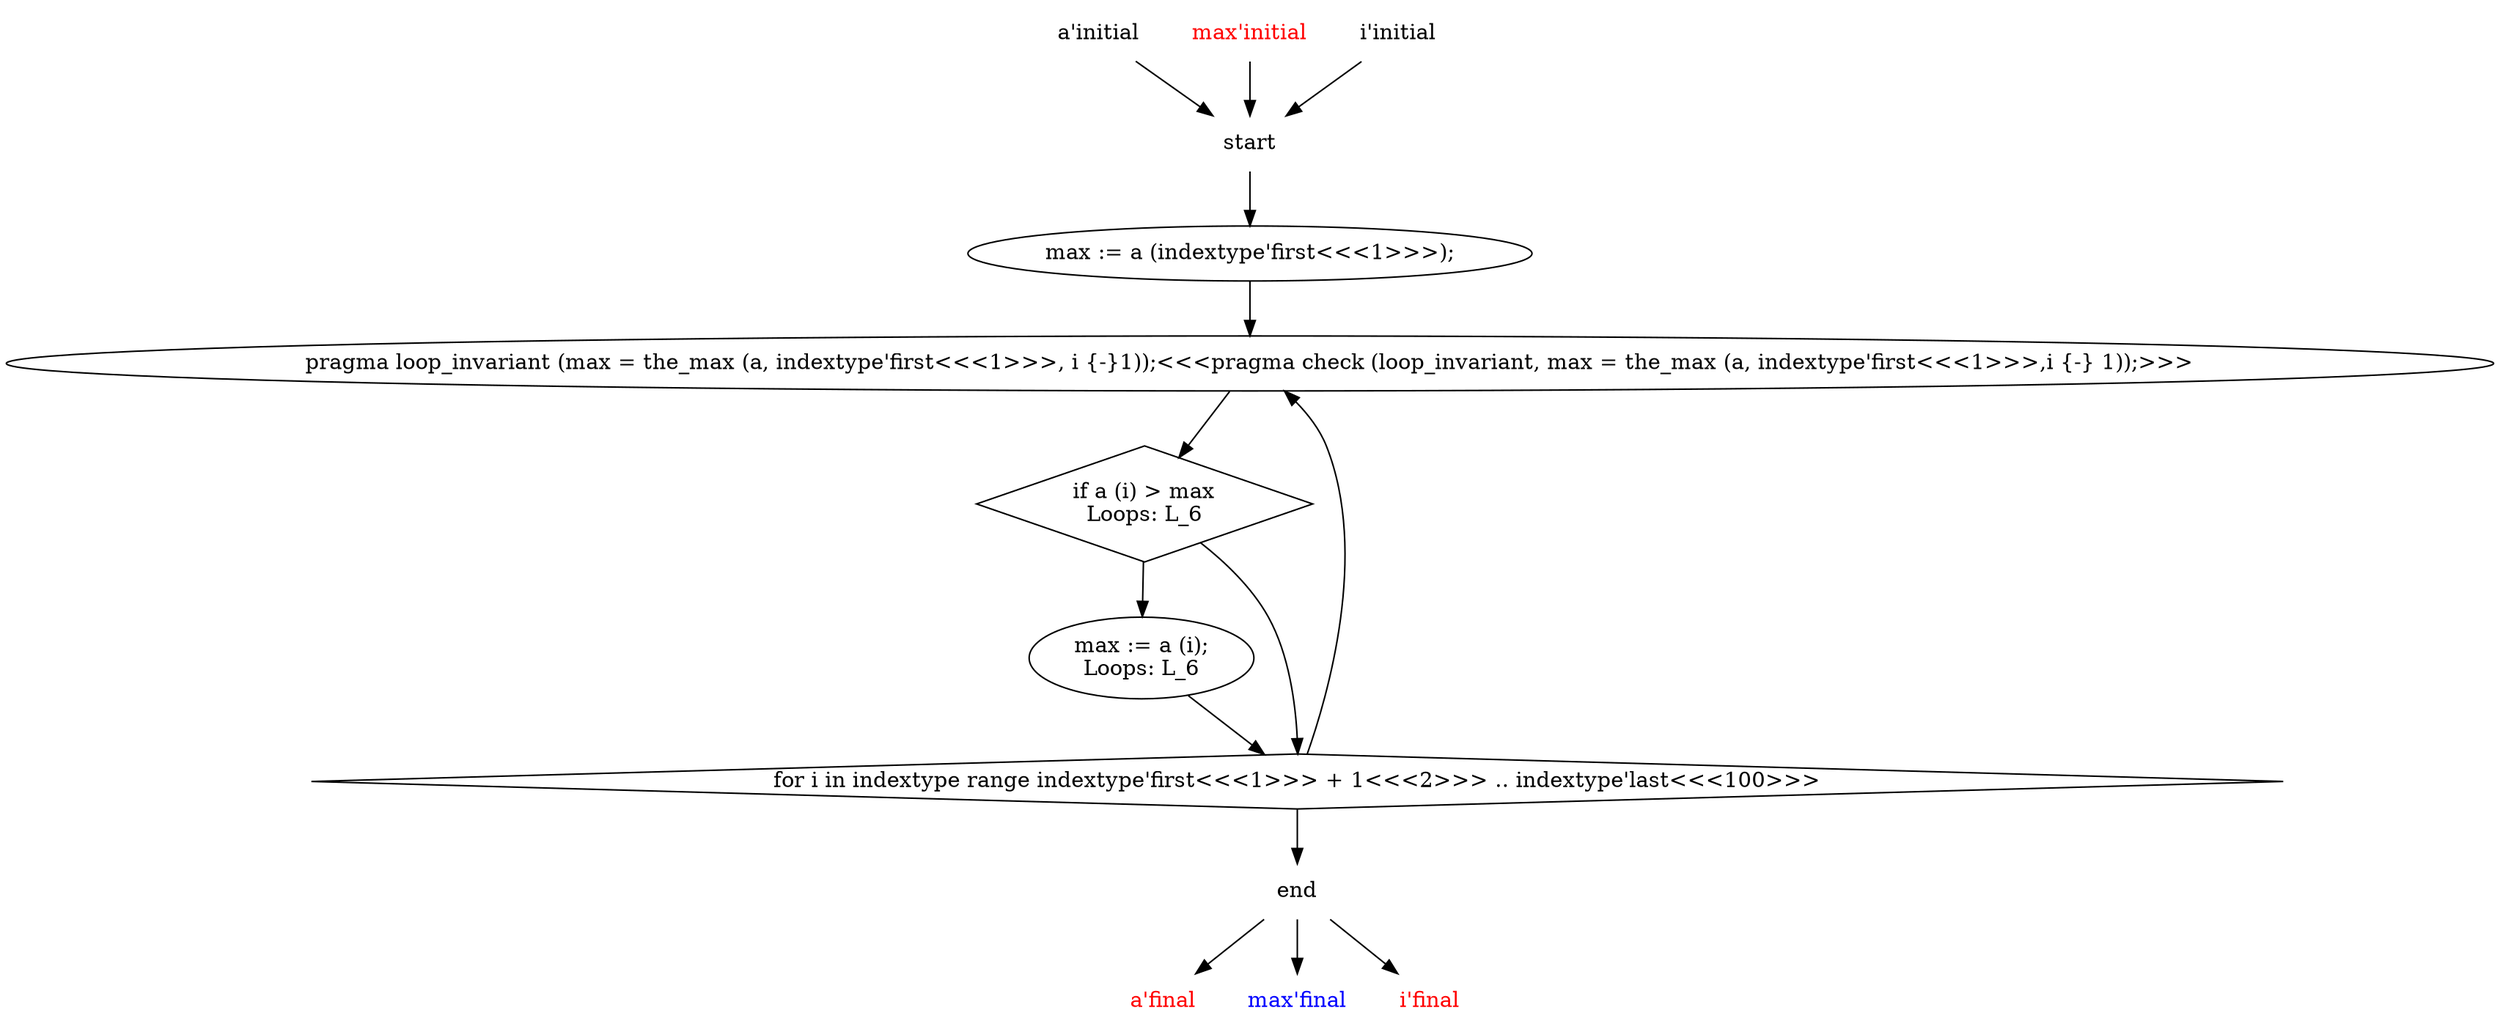 // maxelement_p2b2_cfg
digraph G {
   graph [splines=True];
    1 [label="start",shape="plaintext"];
    2 [label="end",shape="plaintext"];
    3 [label="a'initial",shape="plaintext"];
    4 [label="a'final",shape="plaintext",fontcolor="red"];
    5 [label="max'initial",shape="plaintext",fontcolor="red"];
    6 [label="max'final",shape="plaintext",fontcolor="blue"];
    9 [label="max := a (indextype'first<<<1>>>);"];
    10 [label="pragma loop_invariant (max = the_max (a, indextype'first<<<1>>>, i {-}1));<<<pragma check (loop_invariant, max = the_max (a, indextype'first<<<1>>>,i {-} 1));>>>"];
    11 [label="if a (i) > max\nLoops:&nbsp;L_6",shape="diamond"];
    12 [label="max := a (i);\nLoops:&nbsp;L_6"];
    13 [label="i'initial",shape="plaintext"];
    14 [label="i'final",shape="plaintext",fontcolor="red"];
    15 [label="for i in indextype range indextype'first<<<1>>> + 1<<<2>>> .. indextype'last<<<100>>>",shape="diamond"];

    1 ->  9 [arrowType="normal"];
    2 ->  4 [arrowType="normal"];
    2 ->  6 [arrowType="normal"];
    2 ->  14 [arrowType="normal"];
    3 ->  1 [arrowType="normal"];
    5 ->  1 [arrowType="normal"];
    9 ->  10 [arrowType="normal"];
    10 ->  11 [arrowType="normal"];
    11 ->  12 [arrowType="normal"];
    11 ->  15 [arrowType="normal"];
    12 ->  15 [arrowType="normal"];
    13 ->  1 [arrowType="normal"];
    15 ->  2 [arrowType="normal"];
    15 ->  10 [arrowType="normal"];
}
